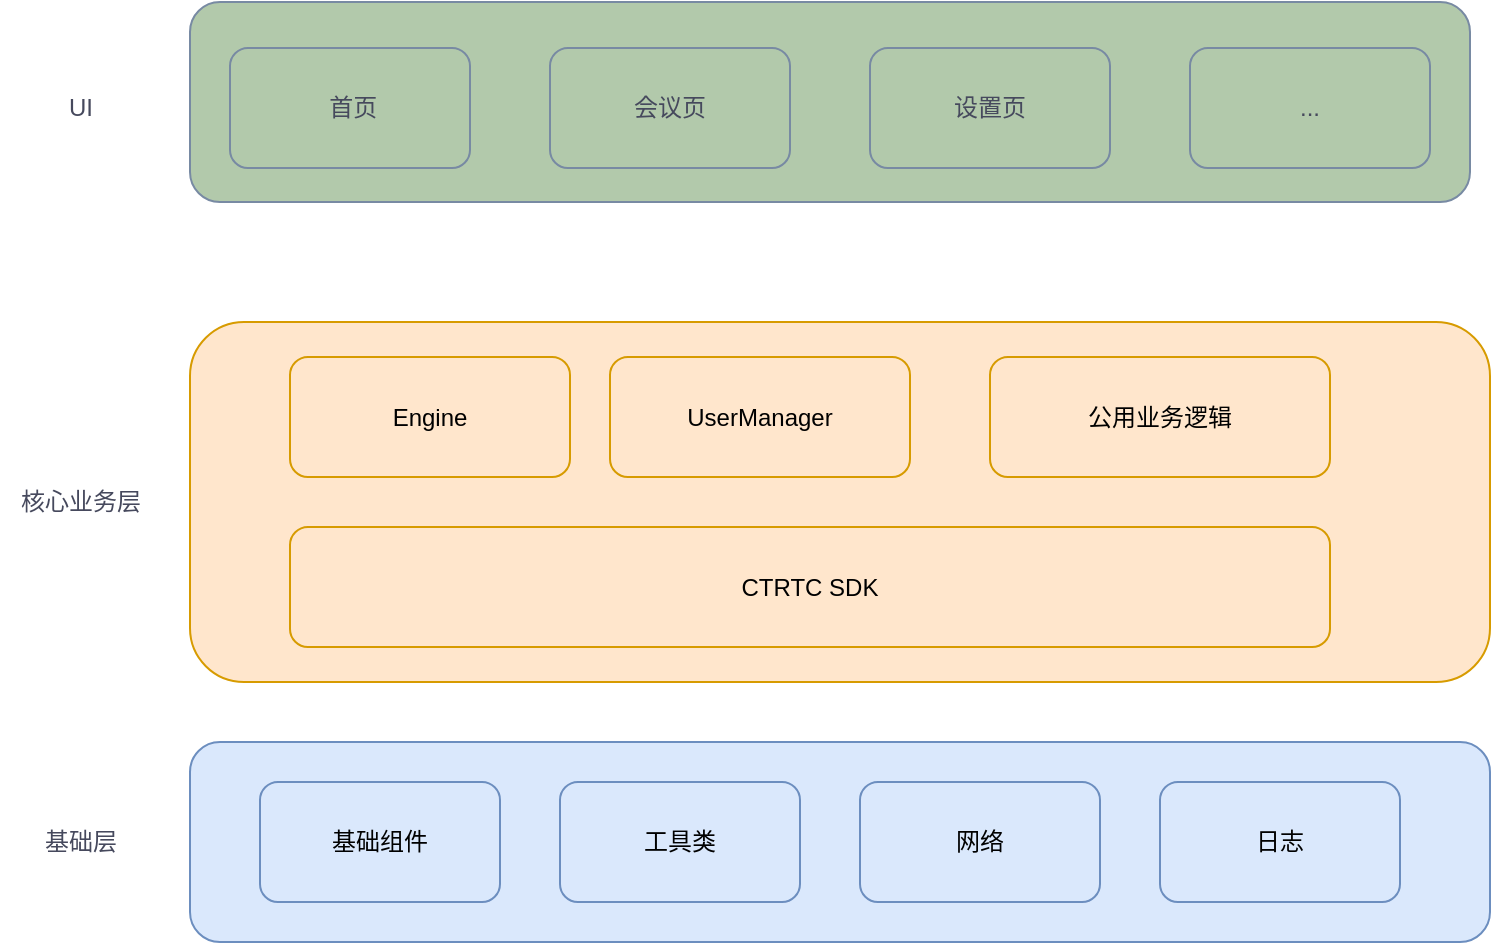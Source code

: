<mxfile version="24.7.17">
  <diagram name="第 1 页" id="dkYcHAT9oTw72r68LZyz">
    <mxGraphModel dx="1026" dy="564" grid="1" gridSize="10" guides="1" tooltips="1" connect="1" arrows="1" fold="1" page="1" pageScale="1" pageWidth="827" pageHeight="1169" math="0" shadow="0">
      <root>
        <mxCell id="0" />
        <mxCell id="1" parent="0" />
        <mxCell id="69V-SClEr225RSw-9jj0-6" value="" style="rounded=1;whiteSpace=wrap;html=1;strokeColor=#788AA3;fontColor=#46495D;fillColor=#B2C9AB;" vertex="1" parent="1">
          <mxGeometry x="220" y="80" width="640" height="100" as="geometry" />
        </mxCell>
        <mxCell id="69V-SClEr225RSw-9jj0-1" value="&amp;nbsp;首页" style="rounded=1;whiteSpace=wrap;html=1;fillColor=#B2C9AB;strokeColor=#788AA3;labelBackgroundColor=none;fontColor=#46495D;" vertex="1" parent="1">
          <mxGeometry x="240" y="103" width="120" height="60" as="geometry" />
        </mxCell>
        <mxCell id="69V-SClEr225RSw-9jj0-2" value="UI" style="text;html=1;align=center;verticalAlign=middle;resizable=0;points=[];autosize=1;strokeColor=none;fillColor=none;fontColor=#46495D;" vertex="1" parent="1">
          <mxGeometry x="145" y="118" width="40" height="30" as="geometry" />
        </mxCell>
        <mxCell id="69V-SClEr225RSw-9jj0-3" value="会议页" style="rounded=1;whiteSpace=wrap;html=1;fillColor=#B2C9AB;strokeColor=#788AA3;labelBackgroundColor=none;fontColor=#46495D;" vertex="1" parent="1">
          <mxGeometry x="400" y="103" width="120" height="60" as="geometry" />
        </mxCell>
        <mxCell id="69V-SClEr225RSw-9jj0-4" value="设置页" style="rounded=1;whiteSpace=wrap;html=1;fillColor=#B2C9AB;strokeColor=#788AA3;labelBackgroundColor=none;fontColor=#46495D;" vertex="1" parent="1">
          <mxGeometry x="560" y="103" width="120" height="60" as="geometry" />
        </mxCell>
        <mxCell id="69V-SClEr225RSw-9jj0-5" value="..." style="rounded=1;whiteSpace=wrap;html=1;fillColor=#B2C9AB;strokeColor=#788AA3;labelBackgroundColor=none;fontColor=#46495D;" vertex="1" parent="1">
          <mxGeometry x="720" y="103" width="120" height="60" as="geometry" />
        </mxCell>
        <mxCell id="69V-SClEr225RSw-9jj0-7" value="" style="rounded=1;whiteSpace=wrap;html=1;strokeColor=#d79b00;fillColor=#ffe6cc;" vertex="1" parent="1">
          <mxGeometry x="220" y="240" width="650" height="180" as="geometry" />
        </mxCell>
        <mxCell id="69V-SClEr225RSw-9jj0-8" value="核心业务层" style="text;html=1;align=center;verticalAlign=middle;resizable=0;points=[];autosize=1;strokeColor=none;fillColor=none;fontColor=#46495D;" vertex="1" parent="1">
          <mxGeometry x="125" y="315" width="80" height="30" as="geometry" />
        </mxCell>
        <mxCell id="69V-SClEr225RSw-9jj0-9" value="Engine" style="rounded=1;whiteSpace=wrap;html=1;strokeColor=#d79b00;fillColor=#ffe6cc;" vertex="1" parent="1">
          <mxGeometry x="270" y="257.5" width="140" height="60" as="geometry" />
        </mxCell>
        <mxCell id="69V-SClEr225RSw-9jj0-10" value="UserManager" style="rounded=1;whiteSpace=wrap;html=1;strokeColor=#d79b00;fillColor=#ffe6cc;" vertex="1" parent="1">
          <mxGeometry x="430" y="257.5" width="150" height="60" as="geometry" />
        </mxCell>
        <mxCell id="69V-SClEr225RSw-9jj0-11" value="公用业务逻辑" style="rounded=1;whiteSpace=wrap;html=1;strokeColor=#d79b00;fillColor=#ffe6cc;" vertex="1" parent="1">
          <mxGeometry x="620" y="257.5" width="170" height="60" as="geometry" />
        </mxCell>
        <mxCell id="69V-SClEr225RSw-9jj0-12" value="" style="rounded=1;whiteSpace=wrap;html=1;strokeColor=#6c8ebf;fillColor=#dae8fc;" vertex="1" parent="1">
          <mxGeometry x="220" y="450" width="650" height="100" as="geometry" />
        </mxCell>
        <mxCell id="69V-SClEr225RSw-9jj0-13" value="基础组件" style="rounded=1;whiteSpace=wrap;html=1;strokeColor=#6c8ebf;fillColor=#dae8fc;" vertex="1" parent="1">
          <mxGeometry x="255" y="470" width="120" height="60" as="geometry" />
        </mxCell>
        <mxCell id="69V-SClEr225RSw-9jj0-15" value="工具类" style="rounded=1;whiteSpace=wrap;html=1;strokeColor=#6c8ebf;fillColor=#dae8fc;" vertex="1" parent="1">
          <mxGeometry x="405" y="470" width="120" height="60" as="geometry" />
        </mxCell>
        <mxCell id="69V-SClEr225RSw-9jj0-16" value="网络" style="rounded=1;whiteSpace=wrap;html=1;strokeColor=#6c8ebf;fillColor=#dae8fc;" vertex="1" parent="1">
          <mxGeometry x="555" y="470" width="120" height="60" as="geometry" />
        </mxCell>
        <mxCell id="69V-SClEr225RSw-9jj0-17" value="日志" style="rounded=1;whiteSpace=wrap;html=1;strokeColor=#6c8ebf;fillColor=#dae8fc;" vertex="1" parent="1">
          <mxGeometry x="705" y="470" width="120" height="60" as="geometry" />
        </mxCell>
        <mxCell id="69V-SClEr225RSw-9jj0-18" value="基础层" style="text;html=1;align=center;verticalAlign=middle;resizable=0;points=[];autosize=1;strokeColor=none;fillColor=none;fontColor=#46495D;" vertex="1" parent="1">
          <mxGeometry x="135" y="485" width="60" height="30" as="geometry" />
        </mxCell>
        <mxCell id="69V-SClEr225RSw-9jj0-19" value="CTRTC SDK" style="rounded=1;whiteSpace=wrap;html=1;strokeColor=#d79b00;fillColor=#ffe6cc;" vertex="1" parent="1">
          <mxGeometry x="270" y="342.5" width="520" height="60" as="geometry" />
        </mxCell>
      </root>
    </mxGraphModel>
  </diagram>
</mxfile>
